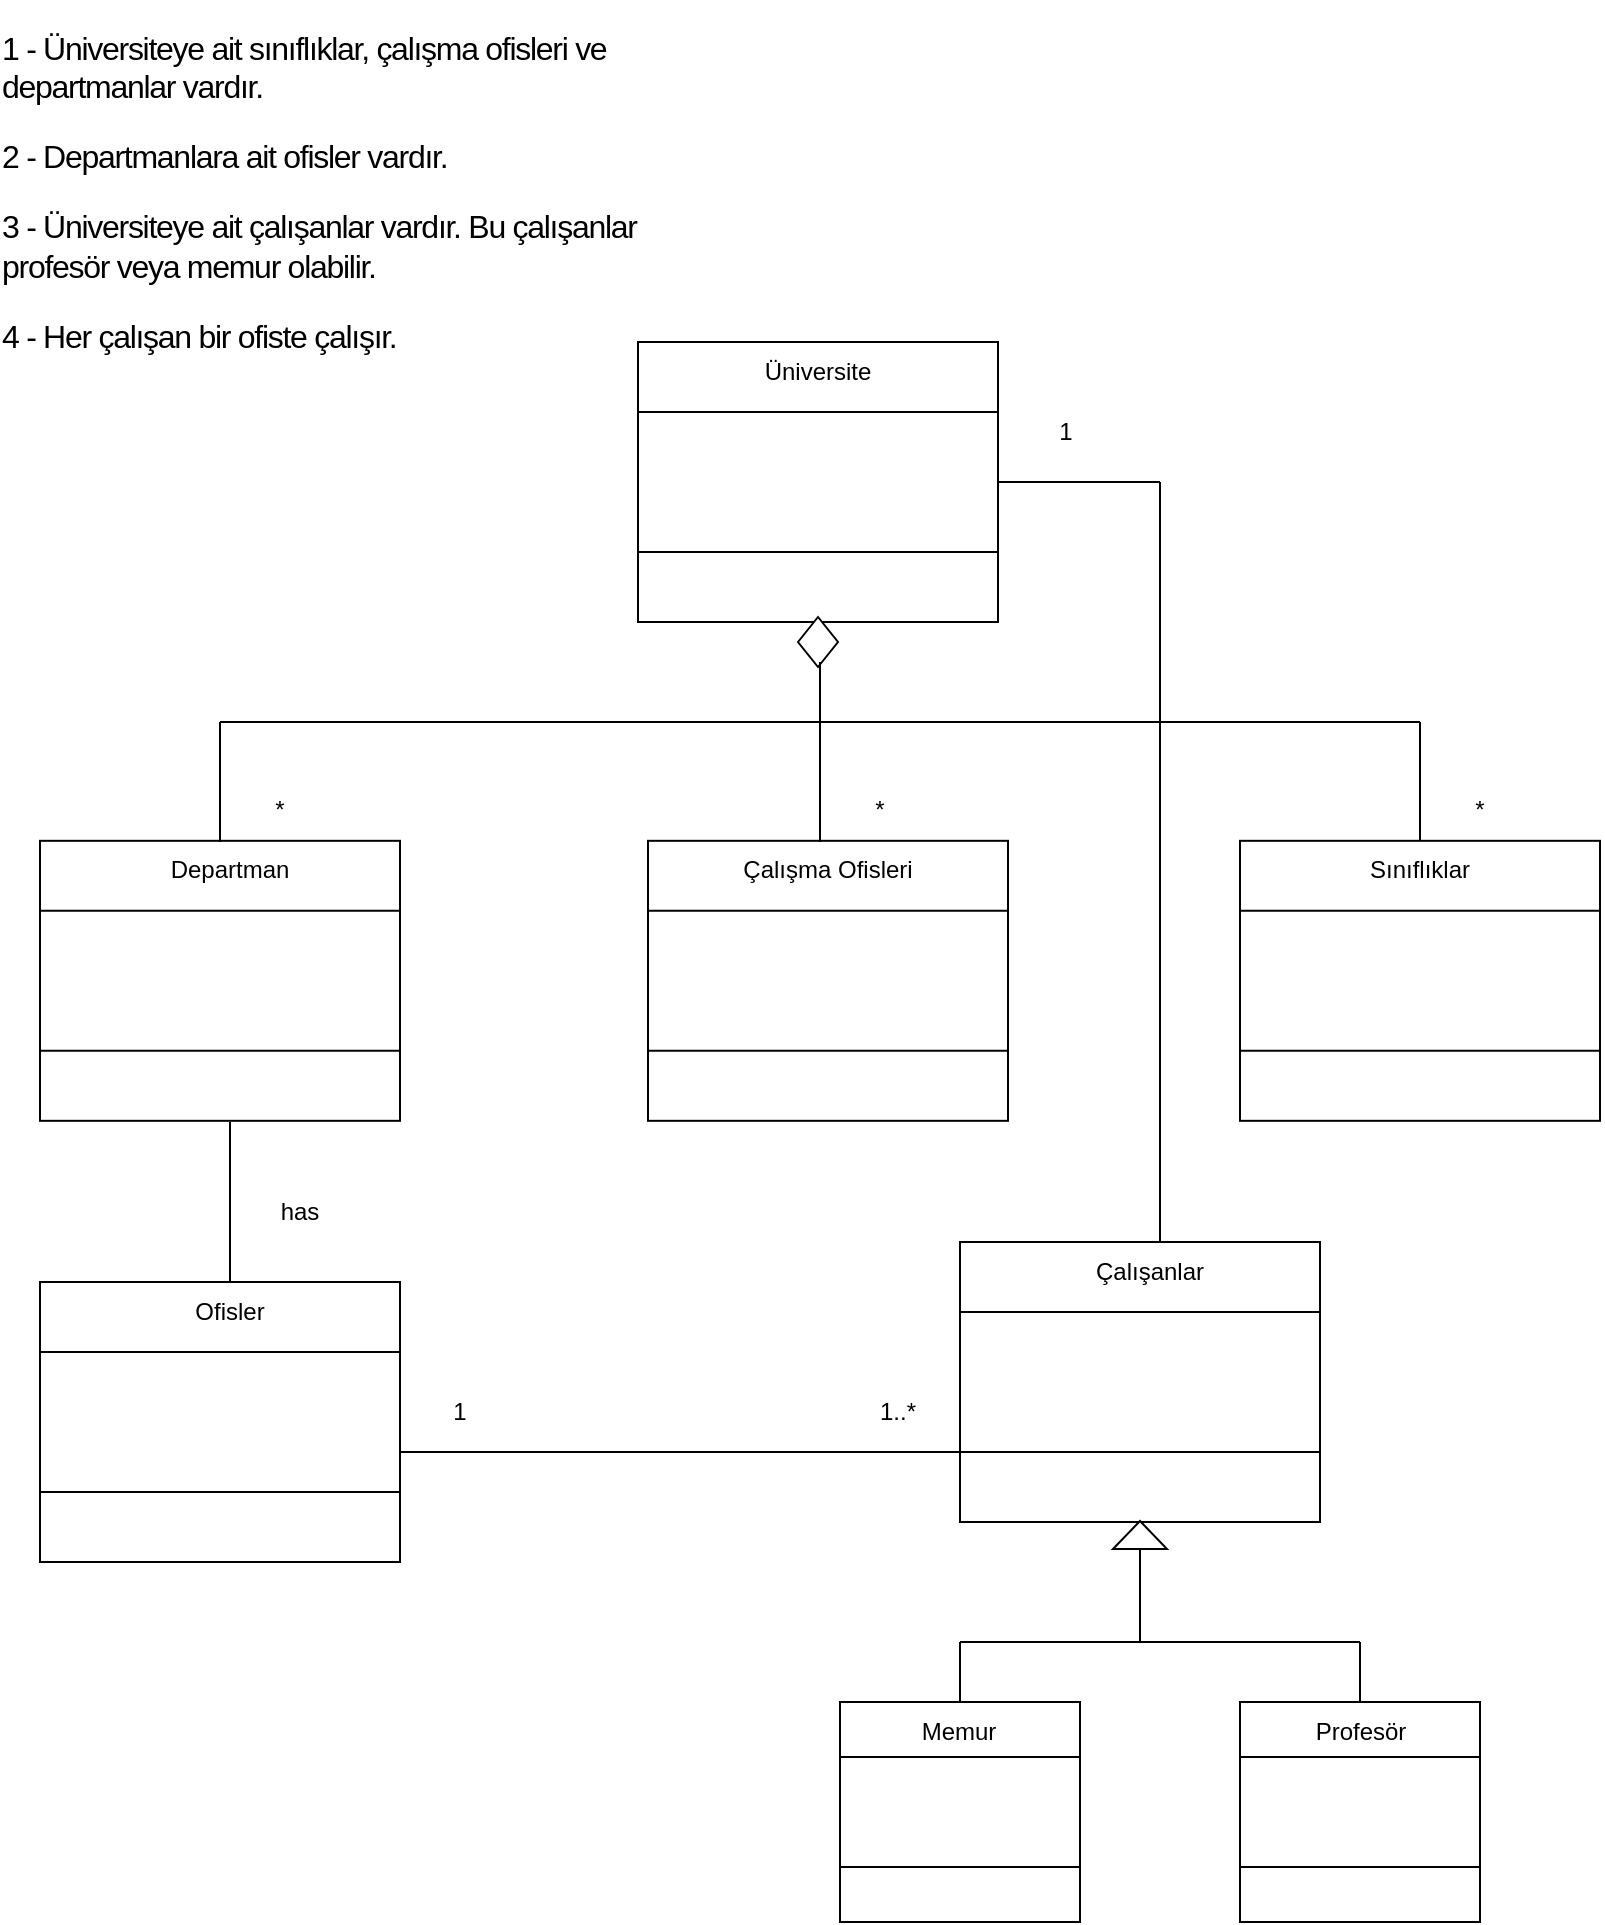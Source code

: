 <mxfile version="20.2.3" type="github">
  <diagram id="C5RBs43oDa-KdzZeNtuy" name="Page-1">
    <mxGraphModel dx="1303" dy="2014" grid="1" gridSize="10" guides="1" tooltips="1" connect="1" arrows="1" fold="1" page="1" pageScale="1" pageWidth="827" pageHeight="1169" math="0" shadow="0">
      <root>
        <mxCell id="WIyWlLk6GJQsqaUBKTNV-0" />
        <mxCell id="WIyWlLk6GJQsqaUBKTNV-1" parent="WIyWlLk6GJQsqaUBKTNV-0" />
        <mxCell id="CO2EWsQIseIJ-V9sM7O--0" value="&#xa;&lt;p style=&quot;box-sizing: border-box; margin-top: 0px; margin-bottom: 1rem; color: rgb(0, 0, 0); font-family: Nunito, sans-serif; font-size: 16px; font-style: normal; font-variant-ligatures: normal; font-variant-caps: normal; font-weight: 400; letter-spacing: -0.64px; orphans: 2; text-align: left; text-indent: 0px; text-transform: none; widows: 2; word-spacing: 0px; -webkit-text-stroke-width: 0px; background-color: rgb(255, 255, 255); text-decoration-thickness: initial; text-decoration-style: initial; text-decoration-color: initial;&quot;&gt;1 - Üniversiteye ait sınıflıklar, çalışma ofisleri ve departmanlar vardır.&lt;/p&gt;&lt;p style=&quot;box-sizing: border-box; margin-top: 0px; margin-bottom: 1rem; color: rgb(0, 0, 0); font-family: Nunito, sans-serif; font-size: 16px; font-style: normal; font-variant-ligatures: normal; font-variant-caps: normal; font-weight: 400; letter-spacing: -0.64px; orphans: 2; text-align: left; text-indent: 0px; text-transform: none; widows: 2; word-spacing: 0px; -webkit-text-stroke-width: 0px; background-color: rgb(255, 255, 255); text-decoration-thickness: initial; text-decoration-style: initial; text-decoration-color: initial;&quot;&gt;2 - Departmanlara ait ofisler vardır.&lt;/p&gt;&lt;p style=&quot;box-sizing: border-box; margin-top: 0px; margin-bottom: 1rem; color: rgb(0, 0, 0); font-family: Nunito, sans-serif; font-size: 16px; font-style: normal; font-variant-ligatures: normal; font-variant-caps: normal; font-weight: 400; letter-spacing: -0.64px; orphans: 2; text-align: left; text-indent: 0px; text-transform: none; widows: 2; word-spacing: 0px; -webkit-text-stroke-width: 0px; background-color: rgb(255, 255, 255); text-decoration-thickness: initial; text-decoration-style: initial; text-decoration-color: initial;&quot;&gt;3 - Üniversiteye ait çalışanlar vardır. Bu çalışanlar profesör veya memur olabilir.&lt;/p&gt;&lt;p style=&quot;box-sizing: border-box; margin-top: 0px; margin-bottom: 1rem; color: rgb(0, 0, 0); font-family: Nunito, sans-serif; font-size: 16px; font-style: normal; font-variant-ligatures: normal; font-variant-caps: normal; font-weight: 400; letter-spacing: -0.64px; orphans: 2; text-align: left; text-indent: 0px; text-transform: none; widows: 2; word-spacing: 0px; -webkit-text-stroke-width: 0px; background-color: rgb(255, 255, 255); text-decoration-thickness: initial; text-decoration-style: initial; text-decoration-color: initial;&quot;&gt;4 - Her çalışan bir ofiste çalışır.&lt;/p&gt;&#xa;&#xa;" style="text;html=1;strokeColor=none;fillColor=none;align=center;verticalAlign=middle;whiteSpace=wrap;rounded=0;" vertex="1" parent="WIyWlLk6GJQsqaUBKTNV-1">
          <mxGeometry y="-120" width="340" height="220" as="geometry" />
        </mxCell>
        <mxCell id="CO2EWsQIseIJ-V9sM7O--1" value="" style="rounded=0;whiteSpace=wrap;html=1;" vertex="1" parent="WIyWlLk6GJQsqaUBKTNV-1">
          <mxGeometry x="319" y="50" width="180" height="140" as="geometry" />
        </mxCell>
        <mxCell id="CO2EWsQIseIJ-V9sM7O--2" value="" style="endArrow=none;html=1;rounded=0;entryX=1;entryY=0.25;entryDx=0;entryDy=0;exitX=0;exitY=0.25;exitDx=0;exitDy=0;" edge="1" parent="WIyWlLk6GJQsqaUBKTNV-1" source="CO2EWsQIseIJ-V9sM7O--1" target="CO2EWsQIseIJ-V9sM7O--1">
          <mxGeometry width="50" height="50" relative="1" as="geometry">
            <mxPoint x="180" y="160" as="sourcePoint" />
            <mxPoint x="230" y="110" as="targetPoint" />
          </mxGeometry>
        </mxCell>
        <mxCell id="CO2EWsQIseIJ-V9sM7O--3" value="" style="endArrow=none;html=1;rounded=0;entryX=1;entryY=0.75;entryDx=0;entryDy=0;exitX=0;exitY=0.75;exitDx=0;exitDy=0;" edge="1" parent="WIyWlLk6GJQsqaUBKTNV-1" source="CO2EWsQIseIJ-V9sM7O--1" target="CO2EWsQIseIJ-V9sM7O--1">
          <mxGeometry width="50" height="50" relative="1" as="geometry">
            <mxPoint x="170" y="132.5" as="sourcePoint" />
            <mxPoint x="350" y="132.5" as="targetPoint" />
            <Array as="points" />
          </mxGeometry>
        </mxCell>
        <mxCell id="CO2EWsQIseIJ-V9sM7O--4" style="edgeStyle=orthogonalEdgeStyle;rounded=0;orthogonalLoop=1;jettySize=auto;html=1;exitX=0.5;exitY=1;exitDx=0;exitDy=0;" edge="1" parent="WIyWlLk6GJQsqaUBKTNV-1" source="CO2EWsQIseIJ-V9sM7O--1" target="CO2EWsQIseIJ-V9sM7O--1">
          <mxGeometry relative="1" as="geometry" />
        </mxCell>
        <mxCell id="CO2EWsQIseIJ-V9sM7O--5" value="" style="rounded=0;whiteSpace=wrap;html=1;" vertex="1" parent="WIyWlLk6GJQsqaUBKTNV-1">
          <mxGeometry x="620" y="299.41" width="180" height="140" as="geometry" />
        </mxCell>
        <mxCell id="CO2EWsQIseIJ-V9sM7O--6" value="" style="endArrow=none;html=1;rounded=0;entryX=1;entryY=0.25;entryDx=0;entryDy=0;exitX=0;exitY=0.25;exitDx=0;exitDy=0;" edge="1" parent="WIyWlLk6GJQsqaUBKTNV-1" source="CO2EWsQIseIJ-V9sM7O--5" target="CO2EWsQIseIJ-V9sM7O--5">
          <mxGeometry width="50" height="50" relative="1" as="geometry">
            <mxPoint x="570" y="370" as="sourcePoint" />
            <mxPoint x="620" y="320" as="targetPoint" />
          </mxGeometry>
        </mxCell>
        <mxCell id="CO2EWsQIseIJ-V9sM7O--7" value="" style="endArrow=none;html=1;rounded=0;entryX=1;entryY=0.75;entryDx=0;entryDy=0;exitX=0;exitY=0.75;exitDx=0;exitDy=0;" edge="1" parent="WIyWlLk6GJQsqaUBKTNV-1" source="CO2EWsQIseIJ-V9sM7O--5" target="CO2EWsQIseIJ-V9sM7O--5">
          <mxGeometry width="50" height="50" relative="1" as="geometry">
            <mxPoint x="560" y="342.5" as="sourcePoint" />
            <mxPoint x="740" y="342.5" as="targetPoint" />
            <Array as="points" />
          </mxGeometry>
        </mxCell>
        <mxCell id="CO2EWsQIseIJ-V9sM7O--8" style="edgeStyle=orthogonalEdgeStyle;rounded=0;orthogonalLoop=1;jettySize=auto;html=1;exitX=0.5;exitY=1;exitDx=0;exitDy=0;" edge="1" parent="WIyWlLk6GJQsqaUBKTNV-1" source="CO2EWsQIseIJ-V9sM7O--5" target="CO2EWsQIseIJ-V9sM7O--5">
          <mxGeometry relative="1" as="geometry" />
        </mxCell>
        <mxCell id="CO2EWsQIseIJ-V9sM7O--9" value="" style="rounded=0;whiteSpace=wrap;html=1;" vertex="1" parent="WIyWlLk6GJQsqaUBKTNV-1">
          <mxGeometry x="324" y="299.41" width="180" height="140" as="geometry" />
        </mxCell>
        <mxCell id="CO2EWsQIseIJ-V9sM7O--10" value="" style="endArrow=none;html=1;rounded=0;entryX=1;entryY=0.25;entryDx=0;entryDy=0;exitX=0;exitY=0.25;exitDx=0;exitDy=0;" edge="1" parent="WIyWlLk6GJQsqaUBKTNV-1" source="CO2EWsQIseIJ-V9sM7O--9" target="CO2EWsQIseIJ-V9sM7O--9">
          <mxGeometry width="50" height="50" relative="1" as="geometry">
            <mxPoint x="290" y="370" as="sourcePoint" />
            <mxPoint x="340" y="320" as="targetPoint" />
          </mxGeometry>
        </mxCell>
        <mxCell id="CO2EWsQIseIJ-V9sM7O--11" value="" style="endArrow=none;html=1;rounded=0;entryX=1;entryY=0.75;entryDx=0;entryDy=0;exitX=0;exitY=0.75;exitDx=0;exitDy=0;" edge="1" parent="WIyWlLk6GJQsqaUBKTNV-1" source="CO2EWsQIseIJ-V9sM7O--9" target="CO2EWsQIseIJ-V9sM7O--9">
          <mxGeometry width="50" height="50" relative="1" as="geometry">
            <mxPoint x="280" y="342.5" as="sourcePoint" />
            <mxPoint x="460" y="342.5" as="targetPoint" />
            <Array as="points" />
          </mxGeometry>
        </mxCell>
        <mxCell id="CO2EWsQIseIJ-V9sM7O--12" style="edgeStyle=orthogonalEdgeStyle;rounded=0;orthogonalLoop=1;jettySize=auto;html=1;exitX=0.5;exitY=1;exitDx=0;exitDy=0;" edge="1" parent="WIyWlLk6GJQsqaUBKTNV-1" source="CO2EWsQIseIJ-V9sM7O--9" target="CO2EWsQIseIJ-V9sM7O--9">
          <mxGeometry relative="1" as="geometry" />
        </mxCell>
        <mxCell id="CO2EWsQIseIJ-V9sM7O--13" value="" style="rounded=0;whiteSpace=wrap;html=1;" vertex="1" parent="WIyWlLk6GJQsqaUBKTNV-1">
          <mxGeometry x="20" y="299.41" width="180" height="140" as="geometry" />
        </mxCell>
        <mxCell id="CO2EWsQIseIJ-V9sM7O--14" value="" style="endArrow=none;html=1;rounded=0;entryX=1;entryY=0.25;entryDx=0;entryDy=0;exitX=0;exitY=0.25;exitDx=0;exitDy=0;" edge="1" parent="WIyWlLk6GJQsqaUBKTNV-1" source="CO2EWsQIseIJ-V9sM7O--13" target="CO2EWsQIseIJ-V9sM7O--13">
          <mxGeometry width="50" height="50" relative="1" as="geometry">
            <mxPoint x="40" y="369.41" as="sourcePoint" />
            <mxPoint x="90" y="319.41" as="targetPoint" />
          </mxGeometry>
        </mxCell>
        <mxCell id="CO2EWsQIseIJ-V9sM7O--15" value="" style="endArrow=none;html=1;rounded=0;entryX=1;entryY=0.75;entryDx=0;entryDy=0;exitX=0;exitY=0.75;exitDx=0;exitDy=0;" edge="1" parent="WIyWlLk6GJQsqaUBKTNV-1" source="CO2EWsQIseIJ-V9sM7O--13" target="CO2EWsQIseIJ-V9sM7O--13">
          <mxGeometry width="50" height="50" relative="1" as="geometry">
            <mxPoint x="30" y="341.91" as="sourcePoint" />
            <mxPoint x="210" y="341.91" as="targetPoint" />
            <Array as="points" />
          </mxGeometry>
        </mxCell>
        <mxCell id="CO2EWsQIseIJ-V9sM7O--16" style="edgeStyle=orthogonalEdgeStyle;rounded=0;orthogonalLoop=1;jettySize=auto;html=1;exitX=0.5;exitY=1;exitDx=0;exitDy=0;" edge="1" parent="WIyWlLk6GJQsqaUBKTNV-1" source="CO2EWsQIseIJ-V9sM7O--13" target="CO2EWsQIseIJ-V9sM7O--13">
          <mxGeometry relative="1" as="geometry" />
        </mxCell>
        <mxCell id="CO2EWsQIseIJ-V9sM7O--17" value="Üniversite" style="text;html=1;strokeColor=none;fillColor=none;align=center;verticalAlign=middle;whiteSpace=wrap;rounded=0;" vertex="1" parent="WIyWlLk6GJQsqaUBKTNV-1">
          <mxGeometry x="324" y="50" width="170" height="30" as="geometry" />
        </mxCell>
        <mxCell id="CO2EWsQIseIJ-V9sM7O--18" value="Departman" style="text;html=1;strokeColor=none;fillColor=none;align=center;verticalAlign=middle;whiteSpace=wrap;rounded=0;" vertex="1" parent="WIyWlLk6GJQsqaUBKTNV-1">
          <mxGeometry x="30" y="299.41" width="170" height="30" as="geometry" />
        </mxCell>
        <mxCell id="CO2EWsQIseIJ-V9sM7O--19" value="Çalışma Ofisleri" style="text;html=1;strokeColor=none;fillColor=none;align=center;verticalAlign=middle;whiteSpace=wrap;rounded=0;" vertex="1" parent="WIyWlLk6GJQsqaUBKTNV-1">
          <mxGeometry x="329" y="299.41" width="170" height="30" as="geometry" />
        </mxCell>
        <mxCell id="CO2EWsQIseIJ-V9sM7O--21" value="Sınıflıklar" style="text;html=1;strokeColor=none;fillColor=none;align=center;verticalAlign=middle;whiteSpace=wrap;rounded=0;" vertex="1" parent="WIyWlLk6GJQsqaUBKTNV-1">
          <mxGeometry x="625" y="299.41" width="170" height="30" as="geometry" />
        </mxCell>
        <mxCell id="CO2EWsQIseIJ-V9sM7O--25" value="" style="endArrow=none;html=1;rounded=0;" edge="1" parent="WIyWlLk6GJQsqaUBKTNV-1">
          <mxGeometry width="50" height="50" relative="1" as="geometry">
            <mxPoint x="110" y="240" as="sourcePoint" />
            <mxPoint x="710" y="240" as="targetPoint" />
          </mxGeometry>
        </mxCell>
        <mxCell id="CO2EWsQIseIJ-V9sM7O--26" value="" style="endArrow=none;html=1;rounded=0;" edge="1" parent="WIyWlLk6GJQsqaUBKTNV-1">
          <mxGeometry width="50" height="50" relative="1" as="geometry">
            <mxPoint x="110" y="300" as="sourcePoint" />
            <mxPoint x="110" y="240" as="targetPoint" />
          </mxGeometry>
        </mxCell>
        <mxCell id="CO2EWsQIseIJ-V9sM7O--27" value="" style="endArrow=none;html=1;rounded=0;" edge="1" parent="WIyWlLk6GJQsqaUBKTNV-1">
          <mxGeometry width="50" height="50" relative="1" as="geometry">
            <mxPoint x="410" y="300" as="sourcePoint" />
            <mxPoint x="410" y="240" as="targetPoint" />
          </mxGeometry>
        </mxCell>
        <mxCell id="CO2EWsQIseIJ-V9sM7O--28" value="" style="endArrow=none;html=1;rounded=0;exitX=0.5;exitY=0;exitDx=0;exitDy=0;" edge="1" parent="WIyWlLk6GJQsqaUBKTNV-1" source="CO2EWsQIseIJ-V9sM7O--21">
          <mxGeometry width="50" height="50" relative="1" as="geometry">
            <mxPoint x="110" y="310" as="sourcePoint" />
            <mxPoint x="710" y="240" as="targetPoint" />
          </mxGeometry>
        </mxCell>
        <mxCell id="CO2EWsQIseIJ-V9sM7O--30" value="" style="rhombus;whiteSpace=wrap;html=1;rotation=-90;" vertex="1" parent="WIyWlLk6GJQsqaUBKTNV-1">
          <mxGeometry x="396.5" y="190" width="25" height="20" as="geometry" />
        </mxCell>
        <mxCell id="CO2EWsQIseIJ-V9sM7O--36" value="" style="endArrow=none;html=1;rounded=0;" edge="1" parent="WIyWlLk6GJQsqaUBKTNV-1">
          <mxGeometry width="50" height="50" relative="1" as="geometry">
            <mxPoint x="410" y="240" as="sourcePoint" />
            <mxPoint x="410" y="210" as="targetPoint" />
          </mxGeometry>
        </mxCell>
        <mxCell id="CO2EWsQIseIJ-V9sM7O--37" value="" style="rounded=0;whiteSpace=wrap;html=1;" vertex="1" parent="WIyWlLk6GJQsqaUBKTNV-1">
          <mxGeometry x="20" y="520" width="180" height="140" as="geometry" />
        </mxCell>
        <mxCell id="CO2EWsQIseIJ-V9sM7O--38" value="" style="endArrow=none;html=1;rounded=0;entryX=1;entryY=0.25;entryDx=0;entryDy=0;exitX=0;exitY=0.25;exitDx=0;exitDy=0;" edge="1" parent="WIyWlLk6GJQsqaUBKTNV-1" source="CO2EWsQIseIJ-V9sM7O--37" target="CO2EWsQIseIJ-V9sM7O--37">
          <mxGeometry width="50" height="50" relative="1" as="geometry">
            <mxPoint x="40" y="590" as="sourcePoint" />
            <mxPoint x="90" y="540" as="targetPoint" />
          </mxGeometry>
        </mxCell>
        <mxCell id="CO2EWsQIseIJ-V9sM7O--39" value="" style="endArrow=none;html=1;rounded=0;entryX=1;entryY=0.75;entryDx=0;entryDy=0;exitX=0;exitY=0.75;exitDx=0;exitDy=0;" edge="1" parent="WIyWlLk6GJQsqaUBKTNV-1" source="CO2EWsQIseIJ-V9sM7O--37" target="CO2EWsQIseIJ-V9sM7O--37">
          <mxGeometry width="50" height="50" relative="1" as="geometry">
            <mxPoint x="30" y="562.5" as="sourcePoint" />
            <mxPoint x="210" y="562.5" as="targetPoint" />
            <Array as="points" />
          </mxGeometry>
        </mxCell>
        <mxCell id="CO2EWsQIseIJ-V9sM7O--40" style="edgeStyle=orthogonalEdgeStyle;rounded=0;orthogonalLoop=1;jettySize=auto;html=1;exitX=0.5;exitY=1;exitDx=0;exitDy=0;" edge="1" parent="WIyWlLk6GJQsqaUBKTNV-1" source="CO2EWsQIseIJ-V9sM7O--37" target="CO2EWsQIseIJ-V9sM7O--37">
          <mxGeometry relative="1" as="geometry" />
        </mxCell>
        <mxCell id="CO2EWsQIseIJ-V9sM7O--41" value="Ofisler" style="text;html=1;strokeColor=none;fillColor=none;align=center;verticalAlign=middle;whiteSpace=wrap;rounded=0;" vertex="1" parent="WIyWlLk6GJQsqaUBKTNV-1">
          <mxGeometry x="30" y="520" width="170" height="30" as="geometry" />
        </mxCell>
        <mxCell id="CO2EWsQIseIJ-V9sM7O--42" value="" style="endArrow=none;html=1;rounded=0;exitX=0.5;exitY=0;exitDx=0;exitDy=0;" edge="1" parent="WIyWlLk6GJQsqaUBKTNV-1" source="CO2EWsQIseIJ-V9sM7O--41">
          <mxGeometry width="50" height="50" relative="1" as="geometry">
            <mxPoint x="80" y="510" as="sourcePoint" />
            <mxPoint x="115" y="440" as="targetPoint" />
          </mxGeometry>
        </mxCell>
        <mxCell id="CO2EWsQIseIJ-V9sM7O--43" value="has" style="text;html=1;strokeColor=none;fillColor=none;align=center;verticalAlign=middle;whiteSpace=wrap;rounded=0;" vertex="1" parent="WIyWlLk6GJQsqaUBKTNV-1">
          <mxGeometry x="120" y="470" width="60" height="30" as="geometry" />
        </mxCell>
        <mxCell id="CO2EWsQIseIJ-V9sM7O--45" value="" style="rounded=0;whiteSpace=wrap;html=1;" vertex="1" parent="WIyWlLk6GJQsqaUBKTNV-1">
          <mxGeometry x="480" y="500" width="180" height="140" as="geometry" />
        </mxCell>
        <mxCell id="CO2EWsQIseIJ-V9sM7O--46" value="" style="endArrow=none;html=1;rounded=0;entryX=1;entryY=0.25;entryDx=0;entryDy=0;exitX=0;exitY=0.25;exitDx=0;exitDy=0;" edge="1" parent="WIyWlLk6GJQsqaUBKTNV-1" source="CO2EWsQIseIJ-V9sM7O--45" target="CO2EWsQIseIJ-V9sM7O--45">
          <mxGeometry width="50" height="50" relative="1" as="geometry">
            <mxPoint x="500" y="570" as="sourcePoint" />
            <mxPoint x="550" y="520" as="targetPoint" />
          </mxGeometry>
        </mxCell>
        <mxCell id="CO2EWsQIseIJ-V9sM7O--47" value="" style="endArrow=none;html=1;rounded=0;entryX=1;entryY=0.75;entryDx=0;entryDy=0;exitX=0;exitY=0.75;exitDx=0;exitDy=0;" edge="1" parent="WIyWlLk6GJQsqaUBKTNV-1" source="CO2EWsQIseIJ-V9sM7O--45" target="CO2EWsQIseIJ-V9sM7O--45">
          <mxGeometry width="50" height="50" relative="1" as="geometry">
            <mxPoint x="490" y="542.5" as="sourcePoint" />
            <mxPoint x="670" y="542.5" as="targetPoint" />
            <Array as="points" />
          </mxGeometry>
        </mxCell>
        <mxCell id="CO2EWsQIseIJ-V9sM7O--48" style="edgeStyle=orthogonalEdgeStyle;rounded=0;orthogonalLoop=1;jettySize=auto;html=1;exitX=0.5;exitY=1;exitDx=0;exitDy=0;" edge="1" parent="WIyWlLk6GJQsqaUBKTNV-1" source="CO2EWsQIseIJ-V9sM7O--45" target="CO2EWsQIseIJ-V9sM7O--45">
          <mxGeometry relative="1" as="geometry" />
        </mxCell>
        <mxCell id="CO2EWsQIseIJ-V9sM7O--49" value="Çalışanlar" style="text;html=1;strokeColor=none;fillColor=none;align=center;verticalAlign=middle;whiteSpace=wrap;rounded=0;" vertex="1" parent="WIyWlLk6GJQsqaUBKTNV-1">
          <mxGeometry x="490" y="500" width="170" height="30" as="geometry" />
        </mxCell>
        <mxCell id="CO2EWsQIseIJ-V9sM7O--50" value="" style="endArrow=none;html=1;rounded=0;entryX=1;entryY=0.5;entryDx=0;entryDy=0;" edge="1" parent="WIyWlLk6GJQsqaUBKTNV-1" target="CO2EWsQIseIJ-V9sM7O--1">
          <mxGeometry width="50" height="50" relative="1" as="geometry">
            <mxPoint x="580" y="120" as="sourcePoint" />
            <mxPoint x="640" y="110" as="targetPoint" />
          </mxGeometry>
        </mxCell>
        <mxCell id="CO2EWsQIseIJ-V9sM7O--51" value="" style="endArrow=none;html=1;rounded=0;" edge="1" parent="WIyWlLk6GJQsqaUBKTNV-1">
          <mxGeometry width="50" height="50" relative="1" as="geometry">
            <mxPoint x="580" y="500" as="sourcePoint" />
            <mxPoint x="580" y="120" as="targetPoint" />
          </mxGeometry>
        </mxCell>
        <mxCell id="CO2EWsQIseIJ-V9sM7O--52" value="" style="endArrow=none;html=1;rounded=0;entryX=0;entryY=0.5;entryDx=0;entryDy=0;" edge="1" parent="WIyWlLk6GJQsqaUBKTNV-1" target="CO2EWsQIseIJ-V9sM7O--53">
          <mxGeometry width="50" height="50" relative="1" as="geometry">
            <mxPoint x="570" y="700" as="sourcePoint" />
            <mxPoint x="577" y="730" as="targetPoint" />
          </mxGeometry>
        </mxCell>
        <mxCell id="CO2EWsQIseIJ-V9sM7O--53" value="" style="triangle;whiteSpace=wrap;html=1;rotation=-90;" vertex="1" parent="WIyWlLk6GJQsqaUBKTNV-1">
          <mxGeometry x="563" y="633" width="14" height="27" as="geometry" />
        </mxCell>
        <mxCell id="CO2EWsQIseIJ-V9sM7O--54" value="" style="endArrow=none;html=1;rounded=0;" edge="1" parent="WIyWlLk6GJQsqaUBKTNV-1">
          <mxGeometry width="50" height="50" relative="1" as="geometry">
            <mxPoint x="680" y="700" as="sourcePoint" />
            <mxPoint x="570" y="700" as="targetPoint" />
          </mxGeometry>
        </mxCell>
        <mxCell id="CO2EWsQIseIJ-V9sM7O--55" value="" style="endArrow=none;html=1;rounded=0;" edge="1" parent="WIyWlLk6GJQsqaUBKTNV-1">
          <mxGeometry width="50" height="50" relative="1" as="geometry">
            <mxPoint x="480" y="700" as="sourcePoint" />
            <mxPoint x="570" y="700" as="targetPoint" />
            <Array as="points">
              <mxPoint x="490" y="700" />
            </Array>
          </mxGeometry>
        </mxCell>
        <mxCell id="CO2EWsQIseIJ-V9sM7O--56" value="" style="endArrow=none;html=1;rounded=0;" edge="1" parent="WIyWlLk6GJQsqaUBKTNV-1">
          <mxGeometry width="50" height="50" relative="1" as="geometry">
            <mxPoint x="480" y="730" as="sourcePoint" />
            <mxPoint x="480" y="700" as="targetPoint" />
            <Array as="points" />
          </mxGeometry>
        </mxCell>
        <mxCell id="CO2EWsQIseIJ-V9sM7O--57" value="" style="endArrow=none;html=1;rounded=0;" edge="1" parent="WIyWlLk6GJQsqaUBKTNV-1">
          <mxGeometry width="50" height="50" relative="1" as="geometry">
            <mxPoint x="680" y="730" as="sourcePoint" />
            <mxPoint x="680" y="700" as="targetPoint" />
            <Array as="points">
              <mxPoint x="680" y="720" />
            </Array>
          </mxGeometry>
        </mxCell>
        <mxCell id="CO2EWsQIseIJ-V9sM7O--59" value="" style="rounded=0;whiteSpace=wrap;html=1;" vertex="1" parent="WIyWlLk6GJQsqaUBKTNV-1">
          <mxGeometry x="420" y="730" width="120" height="110" as="geometry" />
        </mxCell>
        <mxCell id="CO2EWsQIseIJ-V9sM7O--60" value="" style="rounded=0;whiteSpace=wrap;html=1;" vertex="1" parent="WIyWlLk6GJQsqaUBKTNV-1">
          <mxGeometry x="620" y="730" width="120" height="110" as="geometry" />
        </mxCell>
        <mxCell id="CO2EWsQIseIJ-V9sM7O--61" value="" style="endArrow=none;html=1;rounded=0;exitX=0;exitY=0.25;exitDx=0;exitDy=0;entryX=1;entryY=0.25;entryDx=0;entryDy=0;" edge="1" parent="WIyWlLk6GJQsqaUBKTNV-1" source="CO2EWsQIseIJ-V9sM7O--59" target="CO2EWsQIseIJ-V9sM7O--59">
          <mxGeometry width="50" height="50" relative="1" as="geometry">
            <mxPoint x="460" y="820" as="sourcePoint" />
            <mxPoint x="510" y="770" as="targetPoint" />
          </mxGeometry>
        </mxCell>
        <mxCell id="CO2EWsQIseIJ-V9sM7O--62" value="" style="endArrow=none;html=1;rounded=0;exitX=0;exitY=0.75;exitDx=0;exitDy=0;entryX=1;entryY=0.75;entryDx=0;entryDy=0;" edge="1" parent="WIyWlLk6GJQsqaUBKTNV-1" source="CO2EWsQIseIJ-V9sM7O--59" target="CO2EWsQIseIJ-V9sM7O--59">
          <mxGeometry width="50" height="50" relative="1" as="geometry">
            <mxPoint x="470" y="830" as="sourcePoint" />
            <mxPoint x="520" y="780" as="targetPoint" />
          </mxGeometry>
        </mxCell>
        <mxCell id="CO2EWsQIseIJ-V9sM7O--63" value="" style="endArrow=none;html=1;rounded=0;entryX=1;entryY=0.25;entryDx=0;entryDy=0;exitX=0;exitY=0.25;exitDx=0;exitDy=0;" edge="1" parent="WIyWlLk6GJQsqaUBKTNV-1" source="CO2EWsQIseIJ-V9sM7O--60" target="CO2EWsQIseIJ-V9sM7O--60">
          <mxGeometry width="50" height="50" relative="1" as="geometry">
            <mxPoint x="480" y="840" as="sourcePoint" />
            <mxPoint x="530" y="790" as="targetPoint" />
          </mxGeometry>
        </mxCell>
        <mxCell id="CO2EWsQIseIJ-V9sM7O--64" value="" style="endArrow=none;html=1;rounded=0;entryX=1;entryY=0.75;entryDx=0;entryDy=0;exitX=0;exitY=0.75;exitDx=0;exitDy=0;" edge="1" parent="WIyWlLk6GJQsqaUBKTNV-1" source="CO2EWsQIseIJ-V9sM7O--60" target="CO2EWsQIseIJ-V9sM7O--60">
          <mxGeometry width="50" height="50" relative="1" as="geometry">
            <mxPoint x="490" y="850" as="sourcePoint" />
            <mxPoint x="540" y="800" as="targetPoint" />
          </mxGeometry>
        </mxCell>
        <mxCell id="CO2EWsQIseIJ-V9sM7O--65" value="Memur" style="text;html=1;strokeColor=none;fillColor=none;align=center;verticalAlign=middle;whiteSpace=wrap;rounded=0;" vertex="1" parent="WIyWlLk6GJQsqaUBKTNV-1">
          <mxGeometry x="419" y="730" width="121" height="30" as="geometry" />
        </mxCell>
        <mxCell id="CO2EWsQIseIJ-V9sM7O--66" value="Profesör" style="text;html=1;strokeColor=none;fillColor=none;align=center;verticalAlign=middle;whiteSpace=wrap;rounded=0;" vertex="1" parent="WIyWlLk6GJQsqaUBKTNV-1">
          <mxGeometry x="620" y="730" width="121" height="30" as="geometry" />
        </mxCell>
        <mxCell id="CO2EWsQIseIJ-V9sM7O--67" value="" style="endArrow=none;html=1;rounded=0;entryX=0;entryY=0.75;entryDx=0;entryDy=0;" edge="1" parent="WIyWlLk6GJQsqaUBKTNV-1" target="CO2EWsQIseIJ-V9sM7O--45">
          <mxGeometry width="50" height="50" relative="1" as="geometry">
            <mxPoint x="200" y="605" as="sourcePoint" />
            <mxPoint x="350" y="550" as="targetPoint" />
          </mxGeometry>
        </mxCell>
        <mxCell id="CO2EWsQIseIJ-V9sM7O--68" value="1" style="text;html=1;strokeColor=none;fillColor=none;align=center;verticalAlign=middle;whiteSpace=wrap;rounded=0;" vertex="1" parent="WIyWlLk6GJQsqaUBKTNV-1">
          <mxGeometry x="200" y="570" width="60" height="30" as="geometry" />
        </mxCell>
        <mxCell id="CO2EWsQIseIJ-V9sM7O--69" value="1..*" style="text;html=1;strokeColor=none;fillColor=none;align=center;verticalAlign=middle;whiteSpace=wrap;rounded=0;" vertex="1" parent="WIyWlLk6GJQsqaUBKTNV-1">
          <mxGeometry x="419" y="570" width="60" height="30" as="geometry" />
        </mxCell>
        <mxCell id="CO2EWsQIseIJ-V9sM7O--71" value="*" style="text;html=1;strokeColor=none;fillColor=none;align=center;verticalAlign=middle;whiteSpace=wrap;rounded=0;" vertex="1" parent="WIyWlLk6GJQsqaUBKTNV-1">
          <mxGeometry x="710" y="269.41" width="60" height="30" as="geometry" />
        </mxCell>
        <mxCell id="CO2EWsQIseIJ-V9sM7O--72" value="*" style="text;html=1;strokeColor=none;fillColor=none;align=center;verticalAlign=middle;whiteSpace=wrap;rounded=0;" vertex="1" parent="WIyWlLk6GJQsqaUBKTNV-1">
          <mxGeometry x="410" y="269.41" width="60" height="30" as="geometry" />
        </mxCell>
        <mxCell id="CO2EWsQIseIJ-V9sM7O--73" value="*" style="text;html=1;strokeColor=none;fillColor=none;align=center;verticalAlign=middle;whiteSpace=wrap;rounded=0;" vertex="1" parent="WIyWlLk6GJQsqaUBKTNV-1">
          <mxGeometry x="110" y="269.41" width="60" height="30" as="geometry" />
        </mxCell>
        <mxCell id="CO2EWsQIseIJ-V9sM7O--74" value="1" style="text;html=1;strokeColor=none;fillColor=none;align=center;verticalAlign=middle;whiteSpace=wrap;rounded=0;" vertex="1" parent="WIyWlLk6GJQsqaUBKTNV-1">
          <mxGeometry x="503" y="80" width="60" height="30" as="geometry" />
        </mxCell>
      </root>
    </mxGraphModel>
  </diagram>
</mxfile>

